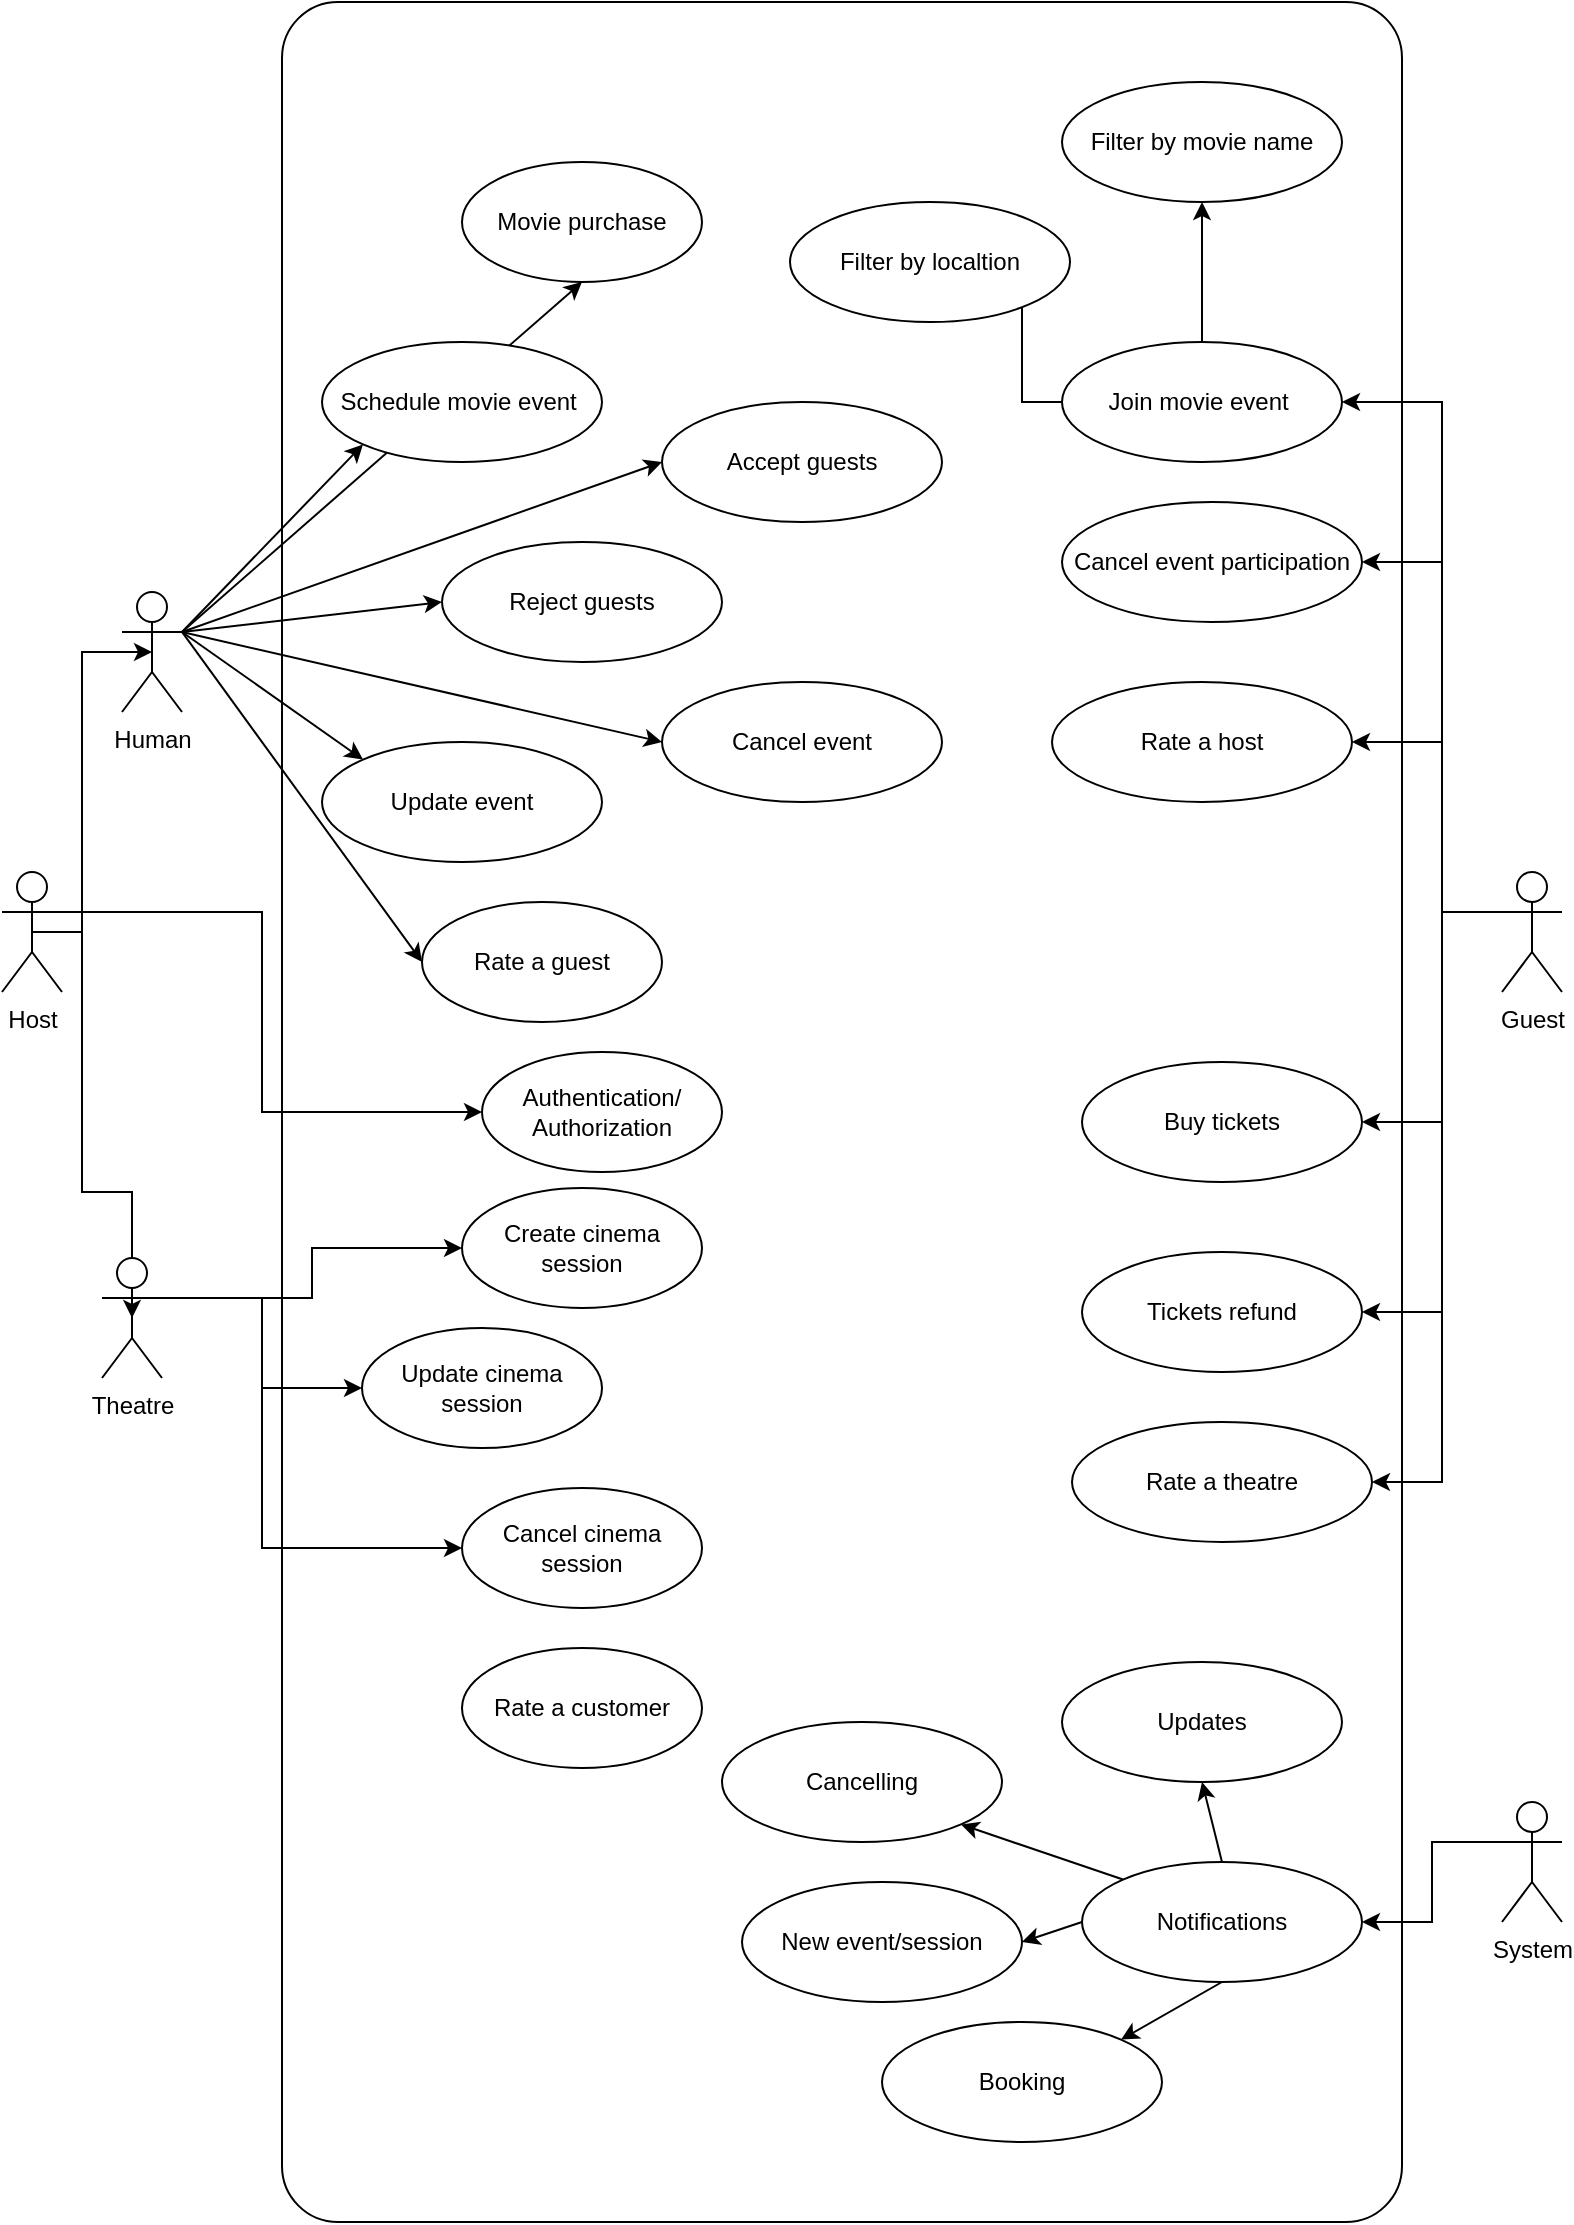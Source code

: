 <mxfile version="20.8.15" type="google"><diagram name="Page-1" id="IidNbXR4MW8tzN86R_7t"><mxGraphModel dx="1468" dy="948" grid="1" gridSize="10" guides="1" tooltips="1" connect="1" arrows="1" fold="1" page="1" pageScale="1" pageWidth="827" pageHeight="1169" math="0" shadow="0"><root><mxCell id="0"/><mxCell id="1" parent="0"/><mxCell id="NOKV5xN2GBw00lFkij---23" value="" style="endArrow=classic;html=1;rounded=0;exitX=1;exitY=0.333;exitDx=0;exitDy=0;exitPerimeter=0;entryX=0.5;entryY=1;entryDx=0;entryDy=0;" edge="1" parent="1" source="NOKV5xN2GBw00lFkij---3" target="NOKV5xN2GBw00lFkij---9"><mxGeometry width="50" height="50" relative="1" as="geometry"><mxPoint x="370" y="610" as="sourcePoint"/><mxPoint x="420" y="560" as="targetPoint"/></mxGeometry></mxCell><mxCell id="NOKV5xN2GBw00lFkij---14" style="edgeStyle=orthogonalEdgeStyle;rounded=0;orthogonalLoop=1;jettySize=auto;html=1;exitX=0.5;exitY=0.5;exitDx=0;exitDy=0;exitPerimeter=0;entryX=0.5;entryY=0.5;entryDx=0;entryDy=0;entryPerimeter=0;" edge="1" parent="1" source="NOKV5xN2GBw00lFkij---1" target="NOKV5xN2GBw00lFkij---3"><mxGeometry relative="1" as="geometry"><Array as="points"><mxPoint x="60" y="505"/><mxPoint x="60" y="365"/></Array></mxGeometry></mxCell><mxCell id="NOKV5xN2GBw00lFkij---15" style="edgeStyle=orthogonalEdgeStyle;rounded=0;orthogonalLoop=1;jettySize=auto;html=1;exitX=0.5;exitY=0.5;exitDx=0;exitDy=0;exitPerimeter=0;entryX=0.5;entryY=0.5;entryDx=0;entryDy=0;entryPerimeter=0;" edge="1" parent="1" source="NOKV5xN2GBw00lFkij---1" target="NOKV5xN2GBw00lFkij---2"><mxGeometry relative="1" as="geometry"><Array as="points"><mxPoint x="60" y="505"/><mxPoint x="60" y="635"/></Array></mxGeometry></mxCell><mxCell id="NOKV5xN2GBw00lFkij---54" style="edgeStyle=orthogonalEdgeStyle;rounded=0;orthogonalLoop=1;jettySize=auto;html=1;exitX=1;exitY=0.333;exitDx=0;exitDy=0;exitPerimeter=0;entryX=0;entryY=0.5;entryDx=0;entryDy=0;" edge="1" parent="1" source="NOKV5xN2GBw00lFkij---1" target="NOKV5xN2GBw00lFkij---53"><mxGeometry relative="1" as="geometry"><Array as="points"><mxPoint x="150" y="495"/><mxPoint x="150" y="595"/></Array></mxGeometry></mxCell><mxCell id="NOKV5xN2GBw00lFkij---1" value="Host" style="shape=umlActor;verticalLabelPosition=bottom;verticalAlign=top;html=1;outlineConnect=0;" vertex="1" parent="1"><mxGeometry x="20" y="475" width="30" height="60" as="geometry"/></mxCell><mxCell id="NOKV5xN2GBw00lFkij---27" style="edgeStyle=orthogonalEdgeStyle;rounded=0;orthogonalLoop=1;jettySize=auto;html=1;exitX=1;exitY=0.333;exitDx=0;exitDy=0;exitPerimeter=0;entryX=0;entryY=0.5;entryDx=0;entryDy=0;" edge="1" parent="1" source="NOKV5xN2GBw00lFkij---2" target="NOKV5xN2GBw00lFkij---10"><mxGeometry relative="1" as="geometry"/></mxCell><mxCell id="NOKV5xN2GBw00lFkij---28" style="edgeStyle=orthogonalEdgeStyle;rounded=0;orthogonalLoop=1;jettySize=auto;html=1;exitX=1;exitY=0.333;exitDx=0;exitDy=0;exitPerimeter=0;entryX=0;entryY=0.5;entryDx=0;entryDy=0;" edge="1" parent="1" source="NOKV5xN2GBw00lFkij---2" target="NOKV5xN2GBw00lFkij---19"><mxGeometry relative="1" as="geometry"/></mxCell><mxCell id="NOKV5xN2GBw00lFkij---29" style="edgeStyle=orthogonalEdgeStyle;rounded=0;orthogonalLoop=1;jettySize=auto;html=1;exitX=1;exitY=0.333;exitDx=0;exitDy=0;exitPerimeter=0;entryX=0;entryY=0.5;entryDx=0;entryDy=0;" edge="1" parent="1" source="NOKV5xN2GBw00lFkij---2" target="NOKV5xN2GBw00lFkij---20"><mxGeometry relative="1" as="geometry"><Array as="points"><mxPoint x="150" y="688"/><mxPoint x="150" y="813"/></Array></mxGeometry></mxCell><mxCell id="NOKV5xN2GBw00lFkij---2" value="Theatre" style="shape=umlActor;verticalLabelPosition=bottom;verticalAlign=top;html=1;outlineConnect=0;" vertex="1" parent="1"><mxGeometry x="70" y="668" width="30" height="60" as="geometry"/></mxCell><mxCell id="NOKV5xN2GBw00lFkij---3" value="Human" style="shape=umlActor;verticalLabelPosition=bottom;verticalAlign=top;html=1;outlineConnect=0;" vertex="1" parent="1"><mxGeometry x="80" y="335" width="30" height="60" as="geometry"/></mxCell><mxCell id="NOKV5xN2GBw00lFkij---35" style="edgeStyle=orthogonalEdgeStyle;rounded=0;orthogonalLoop=1;jettySize=auto;html=1;exitX=0;exitY=0.333;exitDx=0;exitDy=0;exitPerimeter=0;entryX=1;entryY=0.5;entryDx=0;entryDy=0;" edge="1" parent="1" source="NOKV5xN2GBw00lFkij---5" target="NOKV5xN2GBw00lFkij---30"><mxGeometry relative="1" as="geometry"><Array as="points"><mxPoint x="740" y="495"/><mxPoint x="740" y="240"/></Array></mxGeometry></mxCell><mxCell id="NOKV5xN2GBw00lFkij---36" style="edgeStyle=orthogonalEdgeStyle;rounded=0;orthogonalLoop=1;jettySize=auto;html=1;exitX=0;exitY=0.333;exitDx=0;exitDy=0;exitPerimeter=0;entryX=1;entryY=0.5;entryDx=0;entryDy=0;" edge="1" parent="1" source="NOKV5xN2GBw00lFkij---5" target="NOKV5xN2GBw00lFkij---31"><mxGeometry relative="1" as="geometry"><Array as="points"><mxPoint x="740" y="495"/><mxPoint x="740" y="320"/></Array></mxGeometry></mxCell><mxCell id="NOKV5xN2GBw00lFkij---37" style="edgeStyle=orthogonalEdgeStyle;rounded=0;orthogonalLoop=1;jettySize=auto;html=1;exitX=0;exitY=0.333;exitDx=0;exitDy=0;exitPerimeter=0;entryX=1;entryY=0.5;entryDx=0;entryDy=0;" edge="1" parent="1" source="NOKV5xN2GBw00lFkij---5" target="NOKV5xN2GBw00lFkij---33"><mxGeometry relative="1" as="geometry"><Array as="points"><mxPoint x="740" y="495"/><mxPoint x="740" y="600"/></Array></mxGeometry></mxCell><mxCell id="NOKV5xN2GBw00lFkij---38" style="edgeStyle=orthogonalEdgeStyle;rounded=0;orthogonalLoop=1;jettySize=auto;html=1;exitX=0;exitY=0.333;exitDx=0;exitDy=0;exitPerimeter=0;entryX=1;entryY=0.5;entryDx=0;entryDy=0;" edge="1" parent="1" source="NOKV5xN2GBw00lFkij---5" target="NOKV5xN2GBw00lFkij---34"><mxGeometry relative="1" as="geometry"><Array as="points"><mxPoint x="740" y="495"/><mxPoint x="740" y="695"/></Array></mxGeometry></mxCell><mxCell id="NOKV5xN2GBw00lFkij---50" style="edgeStyle=orthogonalEdgeStyle;rounded=0;orthogonalLoop=1;jettySize=auto;html=1;exitX=0;exitY=0.333;exitDx=0;exitDy=0;exitPerimeter=0;entryX=1;entryY=0.5;entryDx=0;entryDy=0;" edge="1" parent="1" source="NOKV5xN2GBw00lFkij---5" target="NOKV5xN2GBw00lFkij---47"><mxGeometry relative="1" as="geometry"><Array as="points"><mxPoint x="740" y="495"/><mxPoint x="740" y="410"/></Array></mxGeometry></mxCell><mxCell id="NOKV5xN2GBw00lFkij---51" style="edgeStyle=orthogonalEdgeStyle;rounded=0;orthogonalLoop=1;jettySize=auto;html=1;exitX=0;exitY=0.333;exitDx=0;exitDy=0;exitPerimeter=0;entryX=1;entryY=0.5;entryDx=0;entryDy=0;" edge="1" parent="1" source="NOKV5xN2GBw00lFkij---5" target="NOKV5xN2GBw00lFkij---49"><mxGeometry relative="1" as="geometry"><Array as="points"><mxPoint x="740" y="495"/><mxPoint x="740" y="780"/></Array></mxGeometry></mxCell><mxCell id="NOKV5xN2GBw00lFkij---5" value="Guest" style="shape=umlActor;verticalLabelPosition=bottom;verticalAlign=top;html=1;outlineConnect=0;" vertex="1" parent="1"><mxGeometry x="770" y="475" width="30" height="60" as="geometry"/></mxCell><mxCell id="NOKV5xN2GBw00lFkij---8" value="" style="rounded=1;whiteSpace=wrap;html=1;fillColor=none;arcSize=5;" vertex="1" parent="1"><mxGeometry x="160" y="40" width="560" height="1110" as="geometry"/></mxCell><mxCell id="NOKV5xN2GBw00lFkij---9" value="Movie purchase" style="ellipse;whiteSpace=wrap;html=1;fillColor=default;" vertex="1" parent="1"><mxGeometry x="250" y="120" width="120" height="60" as="geometry"/></mxCell><mxCell id="NOKV5xN2GBw00lFkij---10" value="Create cinema session" style="ellipse;whiteSpace=wrap;html=1;fillColor=default;" vertex="1" parent="1"><mxGeometry x="250" y="633" width="120" height="60" as="geometry"/></mxCell><mxCell id="NOKV5xN2GBw00lFkij---11" value="Schedule movie event&amp;nbsp;" style="ellipse;whiteSpace=wrap;html=1;fillColor=default;" vertex="1" parent="1"><mxGeometry x="180" y="210" width="140" height="60" as="geometry"/></mxCell><mxCell id="NOKV5xN2GBw00lFkij---12" value="Reject guests" style="ellipse;whiteSpace=wrap;html=1;fillColor=default;" vertex="1" parent="1"><mxGeometry x="240" y="310" width="140" height="60" as="geometry"/></mxCell><mxCell id="NOKV5xN2GBw00lFkij---13" value="Accept guests" style="ellipse;whiteSpace=wrap;html=1;fillColor=default;" vertex="1" parent="1"><mxGeometry x="350" y="240" width="140" height="60" as="geometry"/></mxCell><mxCell id="NOKV5xN2GBw00lFkij---16" value="Cancel event" style="ellipse;whiteSpace=wrap;html=1;fillColor=default;" vertex="1" parent="1"><mxGeometry x="350" y="380" width="140" height="60" as="geometry"/></mxCell><mxCell id="NOKV5xN2GBw00lFkij---17" value="Update event" style="ellipse;whiteSpace=wrap;html=1;fillColor=default;" vertex="1" parent="1"><mxGeometry x="180" y="410" width="140" height="60" as="geometry"/></mxCell><mxCell id="NOKV5xN2GBw00lFkij---59" style="edgeStyle=orthogonalEdgeStyle;rounded=0;orthogonalLoop=1;jettySize=auto;html=1;exitX=0;exitY=0.333;exitDx=0;exitDy=0;exitPerimeter=0;entryX=1;entryY=0.5;entryDx=0;entryDy=0;" edge="1" parent="1" source="NOKV5xN2GBw00lFkij---18" target="NOKV5xN2GBw00lFkij---39"><mxGeometry relative="1" as="geometry"/></mxCell><mxCell id="NOKV5xN2GBw00lFkij---18" value="System" style="shape=umlActor;verticalLabelPosition=bottom;verticalAlign=top;html=1;outlineConnect=0;" vertex="1" parent="1"><mxGeometry x="770" y="940" width="30" height="60" as="geometry"/></mxCell><mxCell id="NOKV5xN2GBw00lFkij---19" value="Update cinema session" style="ellipse;whiteSpace=wrap;html=1;fillColor=default;" vertex="1" parent="1"><mxGeometry x="200" y="703" width="120" height="60" as="geometry"/></mxCell><mxCell id="NOKV5xN2GBw00lFkij---20" value="Cancel cinema session" style="ellipse;whiteSpace=wrap;html=1;fillColor=default;" vertex="1" parent="1"><mxGeometry x="250" y="783" width="120" height="60" as="geometry"/></mxCell><mxCell id="NOKV5xN2GBw00lFkij---21" value="" style="endArrow=classic;html=1;rounded=0;entryX=0;entryY=1;entryDx=0;entryDy=0;exitX=1;exitY=0.333;exitDx=0;exitDy=0;exitPerimeter=0;" edge="1" parent="1" source="NOKV5xN2GBw00lFkij---3" target="NOKV5xN2GBw00lFkij---11"><mxGeometry width="50" height="50" relative="1" as="geometry"><mxPoint x="110" y="350" as="sourcePoint"/><mxPoint x="160" y="310" as="targetPoint"/></mxGeometry></mxCell><mxCell id="NOKV5xN2GBw00lFkij---22" value="" style="endArrow=classic;html=1;rounded=0;exitX=1;exitY=0.333;exitDx=0;exitDy=0;exitPerimeter=0;entryX=0;entryY=0.5;entryDx=0;entryDy=0;" edge="1" parent="1" source="NOKV5xN2GBw00lFkij---3" target="NOKV5xN2GBw00lFkij---13"><mxGeometry width="50" height="50" relative="1" as="geometry"><mxPoint x="370" y="610" as="sourcePoint"/><mxPoint x="420" y="560" as="targetPoint"/></mxGeometry></mxCell><mxCell id="NOKV5xN2GBw00lFkij---24" value="" style="endArrow=classic;html=1;rounded=0;exitX=1;exitY=0.333;exitDx=0;exitDy=0;exitPerimeter=0;entryX=0;entryY=0.5;entryDx=0;entryDy=0;" edge="1" parent="1" source="NOKV5xN2GBw00lFkij---3" target="NOKV5xN2GBw00lFkij---12"><mxGeometry width="50" height="50" relative="1" as="geometry"><mxPoint x="370" y="610" as="sourcePoint"/><mxPoint x="420" y="560" as="targetPoint"/></mxGeometry></mxCell><mxCell id="NOKV5xN2GBw00lFkij---25" value="" style="endArrow=classic;html=1;rounded=0;exitX=1;exitY=0.333;exitDx=0;exitDy=0;exitPerimeter=0;entryX=0;entryY=0.5;entryDx=0;entryDy=0;" edge="1" parent="1" source="NOKV5xN2GBw00lFkij---3" target="NOKV5xN2GBw00lFkij---16"><mxGeometry width="50" height="50" relative="1" as="geometry"><mxPoint x="370" y="610" as="sourcePoint"/><mxPoint x="420" y="560" as="targetPoint"/></mxGeometry></mxCell><mxCell id="NOKV5xN2GBw00lFkij---26" value="" style="endArrow=classic;html=1;rounded=0;exitX=1;exitY=0.333;exitDx=0;exitDy=0;exitPerimeter=0;entryX=0;entryY=0;entryDx=0;entryDy=0;" edge="1" parent="1" source="NOKV5xN2GBw00lFkij---3" target="NOKV5xN2GBw00lFkij---17"><mxGeometry width="50" height="50" relative="1" as="geometry"><mxPoint x="370" y="610" as="sourcePoint"/><mxPoint x="420" y="560" as="targetPoint"/></mxGeometry></mxCell><mxCell id="NOKV5xN2GBw00lFkij---67" style="edgeStyle=orthogonalEdgeStyle;rounded=0;orthogonalLoop=1;jettySize=auto;html=1;exitX=0;exitY=0.5;exitDx=0;exitDy=0;entryX=1;entryY=1;entryDx=0;entryDy=0;" edge="1" parent="1" source="NOKV5xN2GBw00lFkij---30" target="NOKV5xN2GBw00lFkij---65"><mxGeometry relative="1" as="geometry"/></mxCell><mxCell id="NOKV5xN2GBw00lFkij---68" style="edgeStyle=orthogonalEdgeStyle;rounded=0;orthogonalLoop=1;jettySize=auto;html=1;exitX=0.5;exitY=0;exitDx=0;exitDy=0;entryX=0.5;entryY=1;entryDx=0;entryDy=0;" edge="1" parent="1" source="NOKV5xN2GBw00lFkij---30" target="NOKV5xN2GBw00lFkij---64"><mxGeometry relative="1" as="geometry"/></mxCell><mxCell id="NOKV5xN2GBw00lFkij---30" value="Join movie event&amp;nbsp;" style="ellipse;whiteSpace=wrap;html=1;fillColor=default;" vertex="1" parent="1"><mxGeometry x="550" y="210" width="140" height="60" as="geometry"/></mxCell><mxCell id="NOKV5xN2GBw00lFkij---31" value="Cancel event participation" style="ellipse;whiteSpace=wrap;html=1;fillColor=default;" vertex="1" parent="1"><mxGeometry x="550" y="290" width="150" height="60" as="geometry"/></mxCell><mxCell id="NOKV5xN2GBw00lFkij---33" value="Buy tickets" style="ellipse;whiteSpace=wrap;html=1;fillColor=default;" vertex="1" parent="1"><mxGeometry x="560" y="570" width="140" height="60" as="geometry"/></mxCell><mxCell id="NOKV5xN2GBw00lFkij---34" value="Tickets refund" style="ellipse;whiteSpace=wrap;html=1;fillColor=default;" vertex="1" parent="1"><mxGeometry x="560" y="665" width="140" height="60" as="geometry"/></mxCell><mxCell id="NOKV5xN2GBw00lFkij---39" value="Notifications" style="ellipse;whiteSpace=wrap;html=1;fillColor=default;" vertex="1" parent="1"><mxGeometry x="560" y="970" width="140" height="60" as="geometry"/></mxCell><mxCell id="NOKV5xN2GBw00lFkij---44" value="Rate a customer" style="ellipse;whiteSpace=wrap;html=1;fillColor=default;" vertex="1" parent="1"><mxGeometry x="250" y="863" width="120" height="60" as="geometry"/></mxCell><mxCell id="NOKV5xN2GBw00lFkij---45" value="Rate a guest" style="ellipse;whiteSpace=wrap;html=1;fillColor=default;" vertex="1" parent="1"><mxGeometry x="230" y="490" width="120" height="60" as="geometry"/></mxCell><mxCell id="NOKV5xN2GBw00lFkij---46" value="" style="endArrow=classic;html=1;rounded=0;exitX=1;exitY=0.333;exitDx=0;exitDy=0;exitPerimeter=0;entryX=0;entryY=0.5;entryDx=0;entryDy=0;" edge="1" parent="1" source="NOKV5xN2GBw00lFkij---3" target="NOKV5xN2GBw00lFkij---45"><mxGeometry width="50" height="50" relative="1" as="geometry"><mxPoint x="130" y="450" as="sourcePoint"/><mxPoint x="220.135" y="513.946" as="targetPoint"/></mxGeometry></mxCell><mxCell id="NOKV5xN2GBw00lFkij---47" value="Rate a host" style="ellipse;whiteSpace=wrap;html=1;fillColor=default;" vertex="1" parent="1"><mxGeometry x="545" y="380" width="150" height="60" as="geometry"/></mxCell><mxCell id="NOKV5xN2GBw00lFkij---49" value="Rate a theatre" style="ellipse;whiteSpace=wrap;html=1;fillColor=default;" vertex="1" parent="1"><mxGeometry x="555" y="750" width="150" height="60" as="geometry"/></mxCell><mxCell id="NOKV5xN2GBw00lFkij---53" value="Authentication/&lt;br&gt;Authorization" style="ellipse;whiteSpace=wrap;html=1;fillColor=default;" vertex="1" parent="1"><mxGeometry x="260" y="565" width="120" height="60" as="geometry"/></mxCell><mxCell id="NOKV5xN2GBw00lFkij---55" value="New event/session" style="ellipse;whiteSpace=wrap;html=1;fillColor=default;" vertex="1" parent="1"><mxGeometry x="390" y="980" width="140" height="60" as="geometry"/></mxCell><mxCell id="NOKV5xN2GBw00lFkij---56" value="Booking" style="ellipse;whiteSpace=wrap;html=1;fillColor=default;" vertex="1" parent="1"><mxGeometry x="460" y="1050" width="140" height="60" as="geometry"/></mxCell><mxCell id="NOKV5xN2GBw00lFkij---57" value="Cancelling" style="ellipse;whiteSpace=wrap;html=1;fillColor=default;" vertex="1" parent="1"><mxGeometry x="380" y="900" width="140" height="60" as="geometry"/></mxCell><mxCell id="NOKV5xN2GBw00lFkij---58" value="Updates" style="ellipse;whiteSpace=wrap;html=1;fillColor=default;" vertex="1" parent="1"><mxGeometry x="550" y="870" width="140" height="60" as="geometry"/></mxCell><mxCell id="NOKV5xN2GBw00lFkij---60" value="" style="endArrow=classic;html=1;rounded=0;exitX=0.5;exitY=0;exitDx=0;exitDy=0;entryX=0.5;entryY=1;entryDx=0;entryDy=0;" edge="1" parent="1" source="NOKV5xN2GBw00lFkij---39" target="NOKV5xN2GBw00lFkij---58"><mxGeometry width="50" height="50" relative="1" as="geometry"><mxPoint x="370" y="790" as="sourcePoint"/><mxPoint x="420" y="740" as="targetPoint"/></mxGeometry></mxCell><mxCell id="NOKV5xN2GBw00lFkij---61" value="" style="endArrow=classic;html=1;rounded=0;exitX=0;exitY=0;exitDx=0;exitDy=0;entryX=1;entryY=1;entryDx=0;entryDy=0;" edge="1" parent="1" source="NOKV5xN2GBw00lFkij---39" target="NOKV5xN2GBw00lFkij---57"><mxGeometry width="50" height="50" relative="1" as="geometry"><mxPoint x="370" y="790" as="sourcePoint"/><mxPoint x="420" y="740" as="targetPoint"/></mxGeometry></mxCell><mxCell id="NOKV5xN2GBw00lFkij---62" value="" style="endArrow=classic;html=1;rounded=0;exitX=0;exitY=0.5;exitDx=0;exitDy=0;entryX=1;entryY=0.5;entryDx=0;entryDy=0;" edge="1" parent="1" source="NOKV5xN2GBw00lFkij---39" target="NOKV5xN2GBw00lFkij---55"><mxGeometry width="50" height="50" relative="1" as="geometry"><mxPoint x="370" y="790" as="sourcePoint"/><mxPoint x="420" y="740" as="targetPoint"/></mxGeometry></mxCell><mxCell id="NOKV5xN2GBw00lFkij---63" value="" style="endArrow=classic;html=1;rounded=0;exitX=0.5;exitY=1;exitDx=0;exitDy=0;entryX=1;entryY=0;entryDx=0;entryDy=0;" edge="1" parent="1" source="NOKV5xN2GBw00lFkij---39" target="NOKV5xN2GBw00lFkij---56"><mxGeometry width="50" height="50" relative="1" as="geometry"><mxPoint x="370" y="790" as="sourcePoint"/><mxPoint x="420" y="740" as="targetPoint"/></mxGeometry></mxCell><mxCell id="NOKV5xN2GBw00lFkij---64" value="Filter by movie name" style="ellipse;whiteSpace=wrap;html=1;fillColor=default;" vertex="1" parent="1"><mxGeometry x="550" y="80" width="140" height="60" as="geometry"/></mxCell><mxCell id="NOKV5xN2GBw00lFkij---65" value="Filter by localtion" style="ellipse;whiteSpace=wrap;html=1;fillColor=default;" vertex="1" parent="1"><mxGeometry x="414" y="140" width="140" height="60" as="geometry"/></mxCell></root></mxGraphModel></diagram></mxfile>
